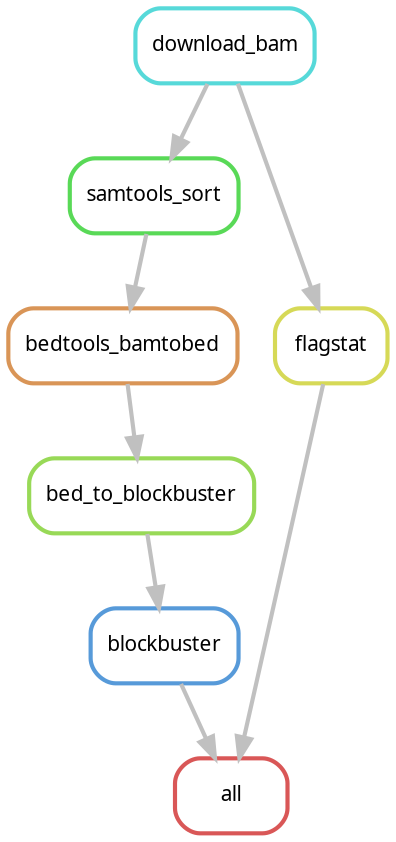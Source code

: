 digraph snakemake_dag {
    graph[bgcolor=white, margin=0];
    node[shape=box, style=rounded, fontname=sans,                 fontsize=10, penwidth=2];
    edge[penwidth=2, color=grey];
	0[label = "all", color = "0.00 0.6 0.85", style="rounded"];
	1[label = "blockbuster", color = "0.58 0.6 0.85", style="rounded"];
	2[label = "bed_to_blockbuster", color = "0.25 0.6 0.85", style="rounded"];
	3[label = "bedtools_bamtobed", color = "0.08 0.6 0.85", style="rounded"];
	4[label = "samtools_sort", color = "0.33 0.6 0.85", style="rounded"];
	5[label = "download_bam", color = "0.50 0.6 0.85", style="rounded"];
	6[label = "flagstat", color = "0.17 0.6 0.85", style="rounded"];
	1 -> 0
	6 -> 0
	2 -> 1
	3 -> 2
	4 -> 3
	5 -> 4
	5 -> 6
}            
